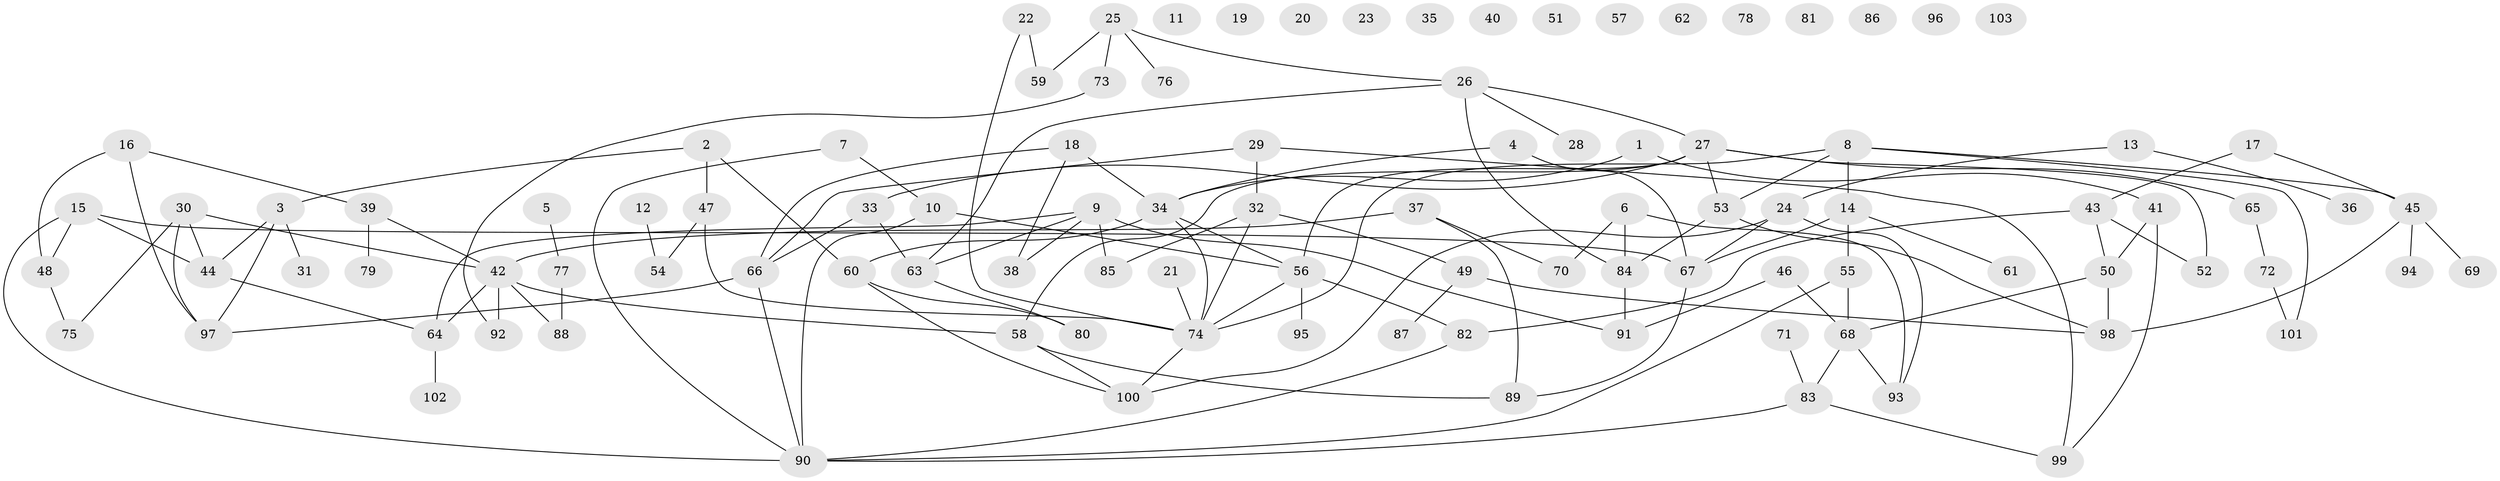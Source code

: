 // coarse degree distribution, {2: 0.14754098360655737, 8: 0.03278688524590164, 6: 0.11475409836065574, 1: 0.18032786885245902, 5: 0.03278688524590164, 0: 0.22950819672131148, 4: 0.08196721311475409, 3: 0.09836065573770492, 7: 0.04918032786885246, 13: 0.01639344262295082, 9: 0.01639344262295082}
// Generated by graph-tools (version 1.1) at 2025/16/03/04/25 18:16:42]
// undirected, 103 vertices, 136 edges
graph export_dot {
graph [start="1"]
  node [color=gray90,style=filled];
  1;
  2;
  3;
  4;
  5;
  6;
  7;
  8;
  9;
  10;
  11;
  12;
  13;
  14;
  15;
  16;
  17;
  18;
  19;
  20;
  21;
  22;
  23;
  24;
  25;
  26;
  27;
  28;
  29;
  30;
  31;
  32;
  33;
  34;
  35;
  36;
  37;
  38;
  39;
  40;
  41;
  42;
  43;
  44;
  45;
  46;
  47;
  48;
  49;
  50;
  51;
  52;
  53;
  54;
  55;
  56;
  57;
  58;
  59;
  60;
  61;
  62;
  63;
  64;
  65;
  66;
  67;
  68;
  69;
  70;
  71;
  72;
  73;
  74;
  75;
  76;
  77;
  78;
  79;
  80;
  81;
  82;
  83;
  84;
  85;
  86;
  87;
  88;
  89;
  90;
  91;
  92;
  93;
  94;
  95;
  96;
  97;
  98;
  99;
  100;
  101;
  102;
  103;
  1 -- 34;
  1 -- 41;
  2 -- 3;
  2 -- 47;
  2 -- 60;
  3 -- 31;
  3 -- 44;
  3 -- 97;
  4 -- 34;
  4 -- 67;
  5 -- 77;
  6 -- 70;
  6 -- 84;
  6 -- 93;
  7 -- 10;
  7 -- 90;
  8 -- 14;
  8 -- 45;
  8 -- 53;
  8 -- 74;
  8 -- 101;
  9 -- 38;
  9 -- 63;
  9 -- 64;
  9 -- 85;
  9 -- 91;
  10 -- 56;
  10 -- 90;
  12 -- 54;
  13 -- 24;
  13 -- 36;
  14 -- 55;
  14 -- 61;
  14 -- 67;
  15 -- 44;
  15 -- 48;
  15 -- 67;
  15 -- 90;
  16 -- 39;
  16 -- 48;
  16 -- 97;
  17 -- 43;
  17 -- 45;
  18 -- 34;
  18 -- 38;
  18 -- 66;
  21 -- 74;
  22 -- 59;
  22 -- 74;
  24 -- 67;
  24 -- 93;
  24 -- 100;
  25 -- 26;
  25 -- 59;
  25 -- 73;
  25 -- 76;
  26 -- 27;
  26 -- 28;
  26 -- 63;
  26 -- 84;
  27 -- 33;
  27 -- 52;
  27 -- 53;
  27 -- 56;
  27 -- 58;
  27 -- 65;
  29 -- 32;
  29 -- 66;
  29 -- 99;
  30 -- 42;
  30 -- 44;
  30 -- 75;
  30 -- 97;
  32 -- 49;
  32 -- 74;
  32 -- 85;
  33 -- 63;
  33 -- 66;
  34 -- 56;
  34 -- 60;
  34 -- 74;
  37 -- 42;
  37 -- 70;
  37 -- 89;
  39 -- 42;
  39 -- 79;
  41 -- 50;
  41 -- 99;
  42 -- 58;
  42 -- 64;
  42 -- 88;
  42 -- 92;
  43 -- 50;
  43 -- 52;
  43 -- 82;
  44 -- 64;
  45 -- 69;
  45 -- 94;
  45 -- 98;
  46 -- 68;
  46 -- 91;
  47 -- 54;
  47 -- 74;
  48 -- 75;
  49 -- 87;
  49 -- 98;
  50 -- 68;
  50 -- 98;
  53 -- 84;
  53 -- 98;
  55 -- 68;
  55 -- 90;
  56 -- 74;
  56 -- 82;
  56 -- 95;
  58 -- 89;
  58 -- 100;
  60 -- 80;
  60 -- 100;
  63 -- 80;
  64 -- 102;
  65 -- 72;
  66 -- 90;
  66 -- 97;
  67 -- 89;
  68 -- 83;
  68 -- 93;
  71 -- 83;
  72 -- 101;
  73 -- 92;
  74 -- 100;
  77 -- 88;
  82 -- 90;
  83 -- 90;
  83 -- 99;
  84 -- 91;
}
